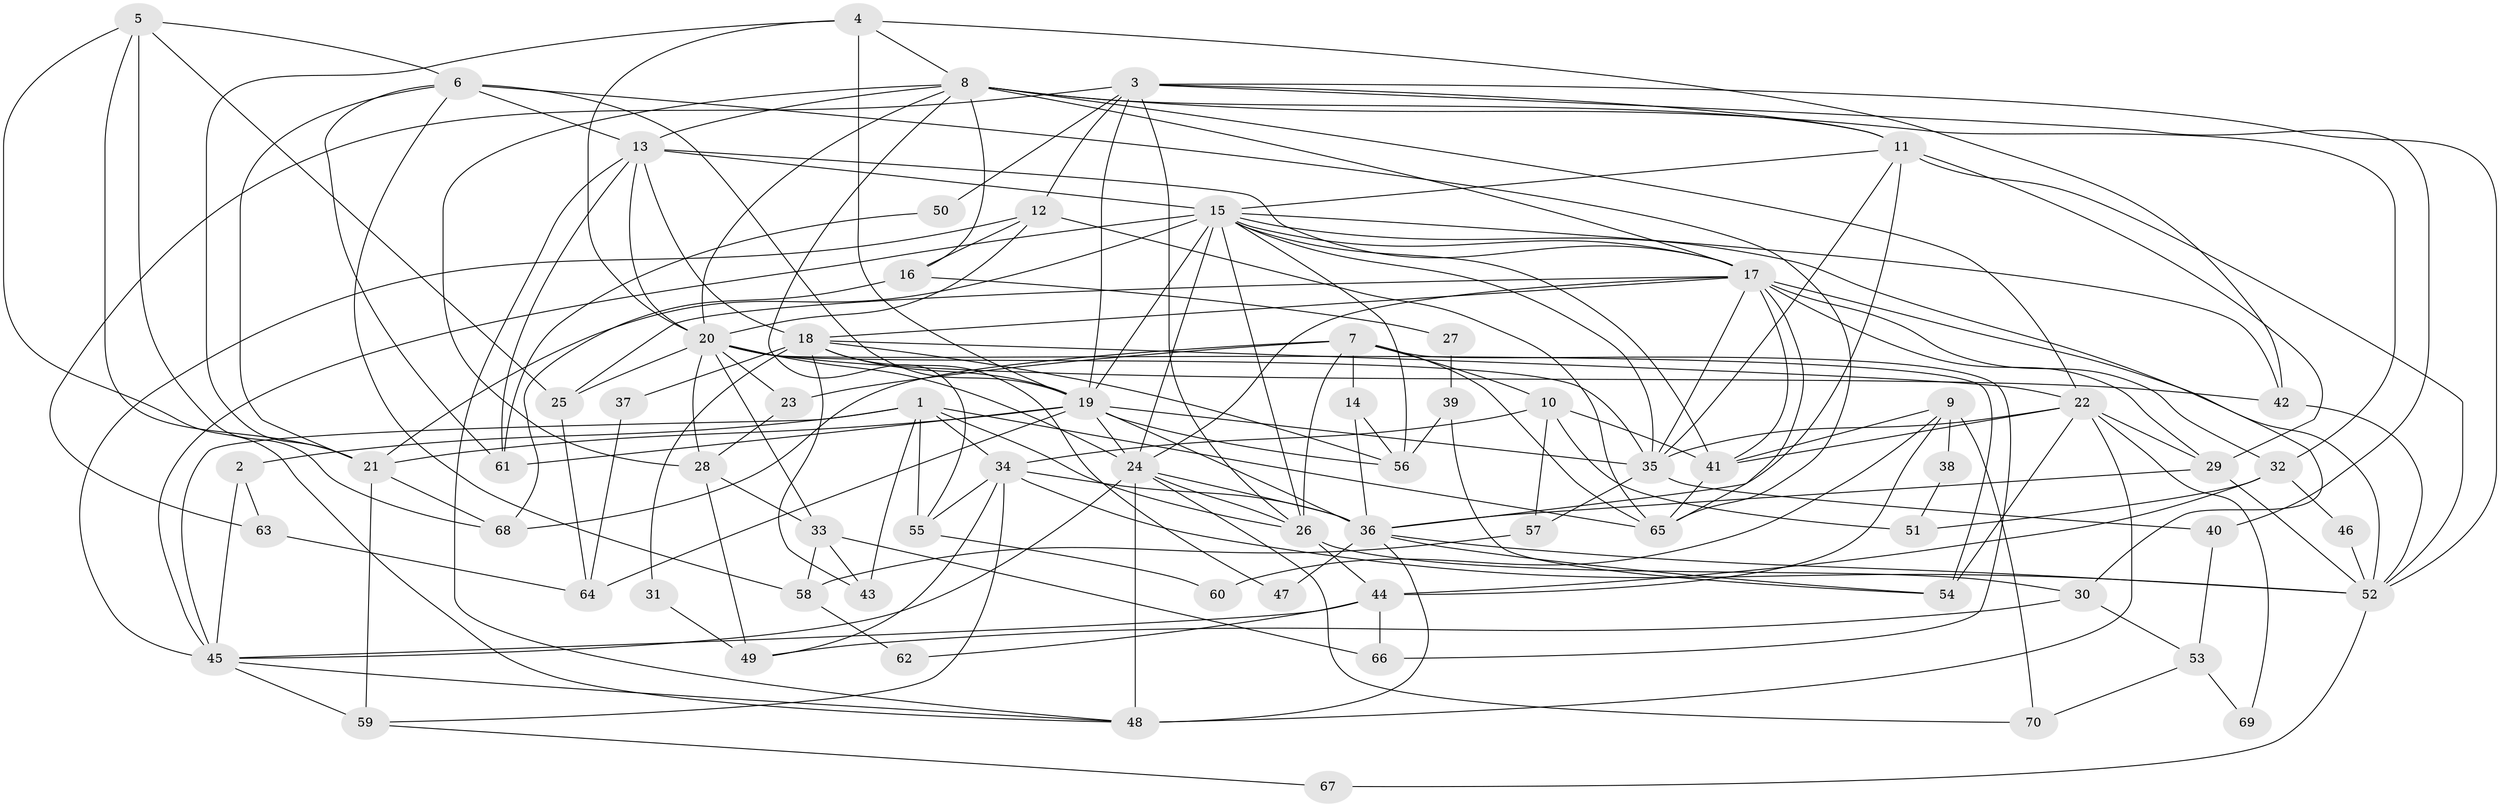 // original degree distribution, {2: 0.1357142857142857, 3: 0.2714285714285714, 5: 0.20714285714285716, 7: 0.03571428571428571, 4: 0.25, 8: 0.014285714285714285, 6: 0.08571428571428572}
// Generated by graph-tools (version 1.1) at 2025/35/03/09/25 02:35:54]
// undirected, 70 vertices, 183 edges
graph export_dot {
graph [start="1"]
  node [color=gray90,style=filled];
  1;
  2;
  3;
  4;
  5;
  6;
  7;
  8;
  9;
  10;
  11;
  12;
  13;
  14;
  15;
  16;
  17;
  18;
  19;
  20;
  21;
  22;
  23;
  24;
  25;
  26;
  27;
  28;
  29;
  30;
  31;
  32;
  33;
  34;
  35;
  36;
  37;
  38;
  39;
  40;
  41;
  42;
  43;
  44;
  45;
  46;
  47;
  48;
  49;
  50;
  51;
  52;
  53;
  54;
  55;
  56;
  57;
  58;
  59;
  60;
  61;
  62;
  63;
  64;
  65;
  66;
  67;
  68;
  69;
  70;
  1 -- 2 [weight=1.0];
  1 -- 26 [weight=1.0];
  1 -- 34 [weight=1.0];
  1 -- 43 [weight=1.0];
  1 -- 45 [weight=1.0];
  1 -- 55 [weight=1.0];
  1 -- 65 [weight=1.0];
  2 -- 45 [weight=1.0];
  2 -- 63 [weight=1.0];
  3 -- 11 [weight=1.0];
  3 -- 12 [weight=1.0];
  3 -- 19 [weight=1.0];
  3 -- 26 [weight=1.0];
  3 -- 40 [weight=1.0];
  3 -- 50 [weight=1.0];
  3 -- 52 [weight=1.0];
  3 -- 63 [weight=1.0];
  4 -- 8 [weight=1.0];
  4 -- 19 [weight=1.0];
  4 -- 20 [weight=1.0];
  4 -- 21 [weight=1.0];
  4 -- 42 [weight=1.0];
  5 -- 6 [weight=1.0];
  5 -- 21 [weight=1.0];
  5 -- 25 [weight=1.0];
  5 -- 48 [weight=1.0];
  5 -- 68 [weight=1.0];
  6 -- 13 [weight=1.0];
  6 -- 19 [weight=1.0];
  6 -- 21 [weight=1.0];
  6 -- 58 [weight=1.0];
  6 -- 61 [weight=1.0];
  6 -- 65 [weight=1.0];
  7 -- 10 [weight=1.0];
  7 -- 14 [weight=1.0];
  7 -- 23 [weight=1.0];
  7 -- 26 [weight=1.0];
  7 -- 65 [weight=1.0];
  7 -- 66 [weight=1.0];
  7 -- 68 [weight=1.0];
  8 -- 11 [weight=2.0];
  8 -- 13 [weight=1.0];
  8 -- 16 [weight=1.0];
  8 -- 17 [weight=1.0];
  8 -- 20 [weight=1.0];
  8 -- 22 [weight=1.0];
  8 -- 28 [weight=2.0];
  8 -- 32 [weight=1.0];
  8 -- 55 [weight=1.0];
  9 -- 38 [weight=1.0];
  9 -- 41 [weight=1.0];
  9 -- 44 [weight=1.0];
  9 -- 60 [weight=1.0];
  9 -- 70 [weight=1.0];
  10 -- 34 [weight=1.0];
  10 -- 41 [weight=1.0];
  10 -- 51 [weight=1.0];
  10 -- 57 [weight=1.0];
  11 -- 15 [weight=1.0];
  11 -- 29 [weight=1.0];
  11 -- 35 [weight=2.0];
  11 -- 36 [weight=1.0];
  11 -- 52 [weight=2.0];
  12 -- 16 [weight=1.0];
  12 -- 20 [weight=1.0];
  12 -- 45 [weight=1.0];
  12 -- 65 [weight=1.0];
  13 -- 15 [weight=1.0];
  13 -- 17 [weight=1.0];
  13 -- 18 [weight=2.0];
  13 -- 20 [weight=1.0];
  13 -- 48 [weight=1.0];
  13 -- 61 [weight=1.0];
  14 -- 36 [weight=1.0];
  14 -- 56 [weight=1.0];
  15 -- 17 [weight=1.0];
  15 -- 19 [weight=2.0];
  15 -- 21 [weight=3.0];
  15 -- 24 [weight=1.0];
  15 -- 26 [weight=1.0];
  15 -- 30 [weight=1.0];
  15 -- 35 [weight=2.0];
  15 -- 41 [weight=1.0];
  15 -- 42 [weight=1.0];
  15 -- 45 [weight=2.0];
  15 -- 56 [weight=1.0];
  16 -- 27 [weight=1.0];
  16 -- 68 [weight=1.0];
  17 -- 18 [weight=1.0];
  17 -- 24 [weight=1.0];
  17 -- 25 [weight=1.0];
  17 -- 29 [weight=1.0];
  17 -- 32 [weight=1.0];
  17 -- 35 [weight=1.0];
  17 -- 41 [weight=1.0];
  17 -- 52 [weight=1.0];
  17 -- 65 [weight=1.0];
  18 -- 19 [weight=1.0];
  18 -- 22 [weight=1.0];
  18 -- 31 [weight=1.0];
  18 -- 37 [weight=1.0];
  18 -- 43 [weight=1.0];
  18 -- 47 [weight=1.0];
  18 -- 56 [weight=2.0];
  19 -- 21 [weight=3.0];
  19 -- 24 [weight=1.0];
  19 -- 35 [weight=1.0];
  19 -- 36 [weight=2.0];
  19 -- 56 [weight=1.0];
  19 -- 61 [weight=1.0];
  19 -- 64 [weight=1.0];
  20 -- 23 [weight=1.0];
  20 -- 24 [weight=1.0];
  20 -- 25 [weight=2.0];
  20 -- 28 [weight=1.0];
  20 -- 33 [weight=1.0];
  20 -- 35 [weight=2.0];
  20 -- 42 [weight=1.0];
  20 -- 54 [weight=1.0];
  21 -- 59 [weight=2.0];
  21 -- 68 [weight=1.0];
  22 -- 29 [weight=1.0];
  22 -- 35 [weight=3.0];
  22 -- 41 [weight=1.0];
  22 -- 48 [weight=2.0];
  22 -- 54 [weight=2.0];
  22 -- 69 [weight=1.0];
  23 -- 28 [weight=2.0];
  24 -- 26 [weight=1.0];
  24 -- 36 [weight=1.0];
  24 -- 45 [weight=1.0];
  24 -- 48 [weight=1.0];
  24 -- 70 [weight=1.0];
  25 -- 64 [weight=1.0];
  26 -- 30 [weight=1.0];
  26 -- 44 [weight=1.0];
  27 -- 39 [weight=1.0];
  28 -- 33 [weight=1.0];
  28 -- 49 [weight=1.0];
  29 -- 36 [weight=1.0];
  29 -- 52 [weight=1.0];
  30 -- 49 [weight=1.0];
  30 -- 53 [weight=1.0];
  31 -- 49 [weight=1.0];
  32 -- 44 [weight=1.0];
  32 -- 46 [weight=1.0];
  32 -- 51 [weight=1.0];
  33 -- 43 [weight=1.0];
  33 -- 58 [weight=1.0];
  33 -- 66 [weight=1.0];
  34 -- 36 [weight=1.0];
  34 -- 49 [weight=1.0];
  34 -- 52 [weight=1.0];
  34 -- 55 [weight=1.0];
  34 -- 59 [weight=1.0];
  35 -- 40 [weight=1.0];
  35 -- 57 [weight=1.0];
  36 -- 47 [weight=2.0];
  36 -- 48 [weight=1.0];
  36 -- 52 [weight=1.0];
  36 -- 54 [weight=1.0];
  37 -- 64 [weight=1.0];
  38 -- 51 [weight=1.0];
  39 -- 54 [weight=1.0];
  39 -- 56 [weight=1.0];
  40 -- 53 [weight=1.0];
  41 -- 65 [weight=1.0];
  42 -- 52 [weight=1.0];
  44 -- 45 [weight=1.0];
  44 -- 62 [weight=1.0];
  44 -- 66 [weight=1.0];
  45 -- 48 [weight=1.0];
  45 -- 59 [weight=1.0];
  46 -- 52 [weight=1.0];
  50 -- 61 [weight=1.0];
  52 -- 67 [weight=1.0];
  53 -- 69 [weight=1.0];
  53 -- 70 [weight=1.0];
  55 -- 60 [weight=1.0];
  57 -- 58 [weight=1.0];
  58 -- 62 [weight=1.0];
  59 -- 67 [weight=1.0];
  63 -- 64 [weight=1.0];
}
